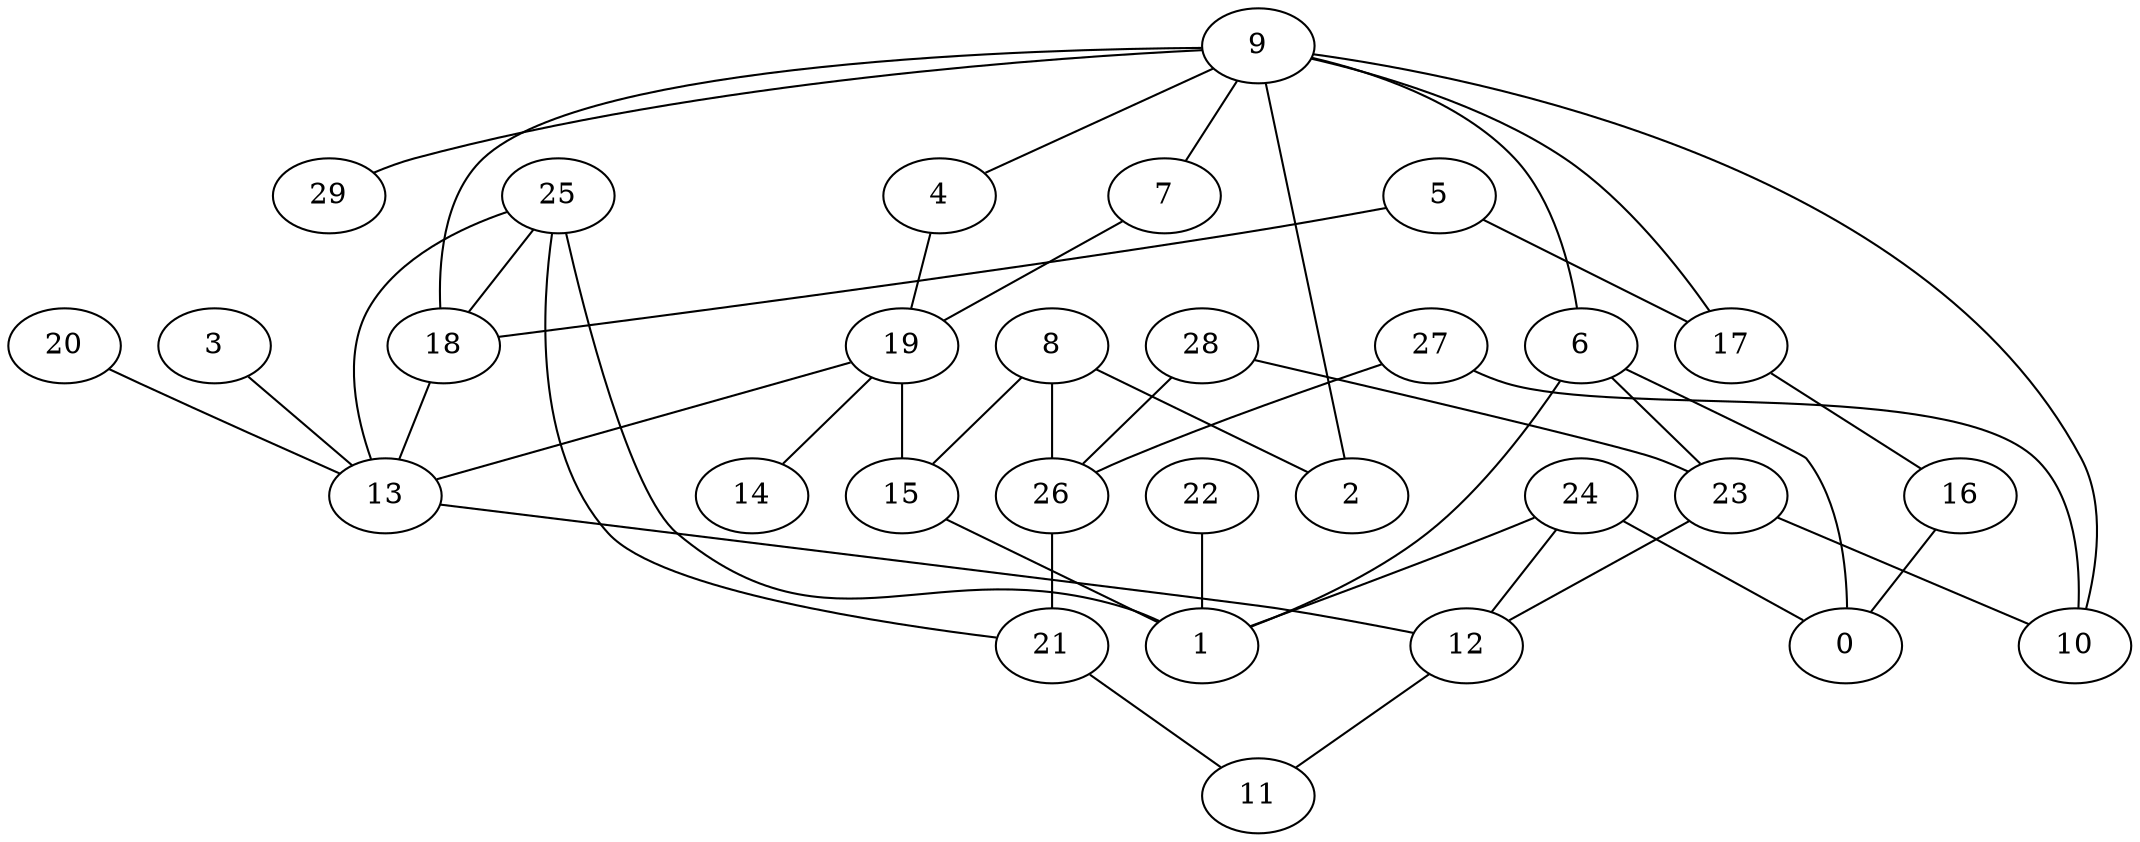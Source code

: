 digraph GG_graph {

subgraph G_graph {
edge [color = black]
"8" -> "26" [dir = none]
"8" -> "15" [dir = none]
"15" -> "1" [dir = none]
"13" -> "12" [dir = none]
"21" -> "11" [dir = none]
"23" -> "12" [dir = none]
"22" -> "1" [dir = none]
"9" -> "2" [dir = none]
"9" -> "29" [dir = none]
"9" -> "10" [dir = none]
"9" -> "17" [dir = none]
"9" -> "18" [dir = none]
"20" -> "13" [dir = none]
"24" -> "0" [dir = none]
"24" -> "1" [dir = none]
"16" -> "0" [dir = none]
"18" -> "13" [dir = none]
"12" -> "11" [dir = none]
"28" -> "23" [dir = none]
"19" -> "14" [dir = none]
"19" -> "13" [dir = none]
"3" -> "13" [dir = none]
"6" -> "0" [dir = none]
"4" -> "19" [dir = none]
"7" -> "19" [dir = none]
"27" -> "10" [dir = none]
"25" -> "1" [dir = none]
"25" -> "13" [dir = none]
"5" -> "18" [dir = none]
"25" -> "18" [dir = none]
"9" -> "6" [dir = none]
"25" -> "21" [dir = none]
"17" -> "16" [dir = none]
"28" -> "26" [dir = none]
"27" -> "26" [dir = none]
"26" -> "21" [dir = none]
"9" -> "4" [dir = none]
"5" -> "17" [dir = none]
"19" -> "15" [dir = none]
"6" -> "1" [dir = none]
"24" -> "12" [dir = none]
"9" -> "7" [dir = none]
"23" -> "10" [dir = none]
"8" -> "2" [dir = none]
"6" -> "23" [dir = none]
}

}
